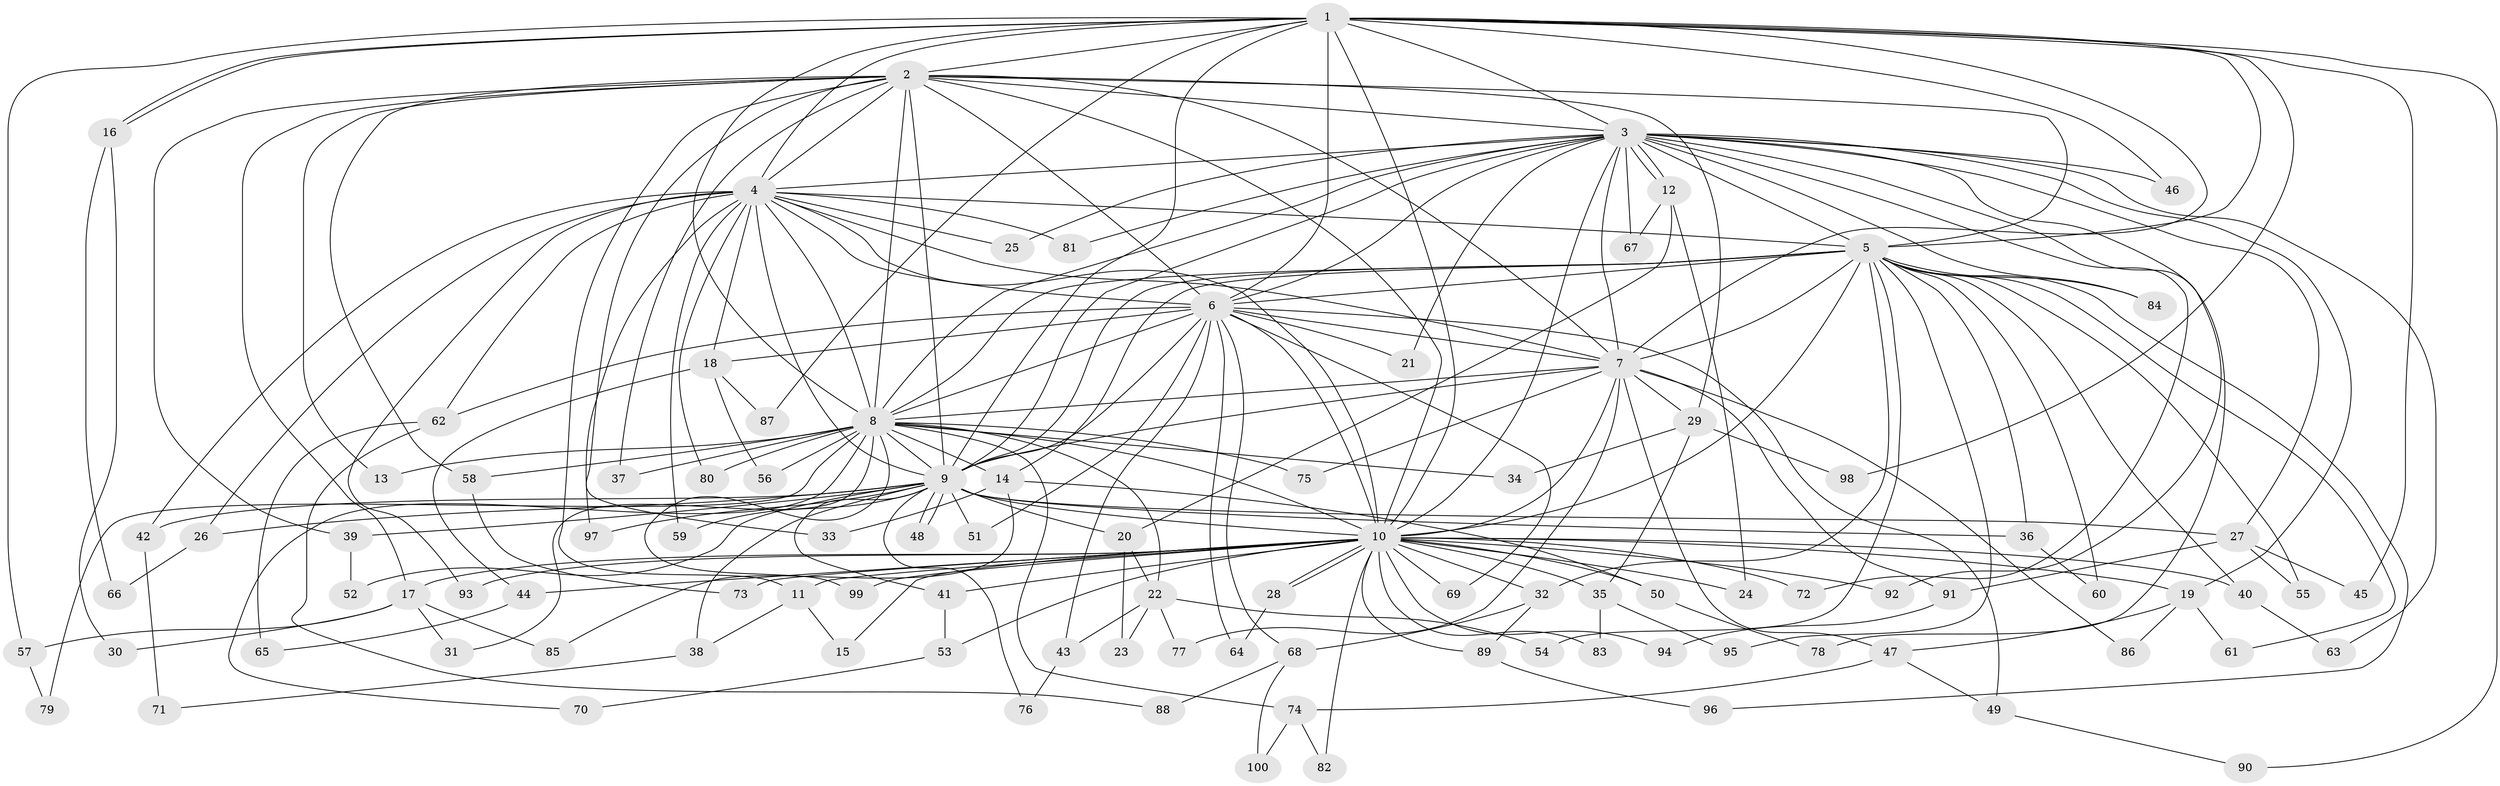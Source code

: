 // coarse degree distribution, {16: 0.014084507042253521, 27: 0.014084507042253521, 20: 0.014084507042253521, 14: 0.028169014084507043, 19: 0.014084507042253521, 17: 0.014084507042253521, 21: 0.014084507042253521, 31: 0.014084507042253521, 3: 0.2112676056338028, 5: 0.09859154929577464, 2: 0.4507042253521127, 4: 0.056338028169014086, 7: 0.014084507042253521, 6: 0.014084507042253521, 1: 0.028169014084507043}
// Generated by graph-tools (version 1.1) at 2025/51/02/27/25 19:51:42]
// undirected, 100 vertices, 225 edges
graph export_dot {
graph [start="1"]
  node [color=gray90,style=filled];
  1;
  2;
  3;
  4;
  5;
  6;
  7;
  8;
  9;
  10;
  11;
  12;
  13;
  14;
  15;
  16;
  17;
  18;
  19;
  20;
  21;
  22;
  23;
  24;
  25;
  26;
  27;
  28;
  29;
  30;
  31;
  32;
  33;
  34;
  35;
  36;
  37;
  38;
  39;
  40;
  41;
  42;
  43;
  44;
  45;
  46;
  47;
  48;
  49;
  50;
  51;
  52;
  53;
  54;
  55;
  56;
  57;
  58;
  59;
  60;
  61;
  62;
  63;
  64;
  65;
  66;
  67;
  68;
  69;
  70;
  71;
  72;
  73;
  74;
  75;
  76;
  77;
  78;
  79;
  80;
  81;
  82;
  83;
  84;
  85;
  86;
  87;
  88;
  89;
  90;
  91;
  92;
  93;
  94;
  95;
  96;
  97;
  98;
  99;
  100;
  1 -- 2;
  1 -- 3;
  1 -- 4;
  1 -- 5;
  1 -- 6;
  1 -- 7;
  1 -- 8;
  1 -- 9;
  1 -- 10;
  1 -- 16;
  1 -- 16;
  1 -- 45;
  1 -- 46;
  1 -- 57;
  1 -- 87;
  1 -- 90;
  1 -- 98;
  2 -- 3;
  2 -- 4;
  2 -- 5;
  2 -- 6;
  2 -- 7;
  2 -- 8;
  2 -- 9;
  2 -- 10;
  2 -- 11;
  2 -- 13;
  2 -- 17;
  2 -- 29;
  2 -- 33;
  2 -- 37;
  2 -- 39;
  2 -- 58;
  3 -- 4;
  3 -- 5;
  3 -- 6;
  3 -- 7;
  3 -- 8;
  3 -- 9;
  3 -- 10;
  3 -- 12;
  3 -- 12;
  3 -- 19;
  3 -- 21;
  3 -- 25;
  3 -- 27;
  3 -- 46;
  3 -- 63;
  3 -- 67;
  3 -- 72;
  3 -- 78;
  3 -- 81;
  3 -- 84;
  3 -- 92;
  4 -- 5;
  4 -- 6;
  4 -- 7;
  4 -- 8;
  4 -- 9;
  4 -- 10;
  4 -- 18;
  4 -- 25;
  4 -- 26;
  4 -- 42;
  4 -- 59;
  4 -- 62;
  4 -- 80;
  4 -- 81;
  4 -- 93;
  4 -- 97;
  5 -- 6;
  5 -- 7;
  5 -- 8;
  5 -- 9;
  5 -- 10;
  5 -- 14;
  5 -- 32;
  5 -- 36;
  5 -- 40;
  5 -- 54;
  5 -- 55;
  5 -- 60;
  5 -- 61;
  5 -- 84;
  5 -- 95;
  5 -- 96;
  6 -- 7;
  6 -- 8;
  6 -- 9;
  6 -- 10;
  6 -- 18;
  6 -- 21;
  6 -- 43;
  6 -- 49;
  6 -- 51;
  6 -- 62;
  6 -- 64;
  6 -- 68;
  6 -- 69;
  7 -- 8;
  7 -- 9;
  7 -- 10;
  7 -- 29;
  7 -- 47;
  7 -- 75;
  7 -- 77;
  7 -- 86;
  7 -- 91;
  8 -- 9;
  8 -- 10;
  8 -- 13;
  8 -- 14;
  8 -- 22;
  8 -- 31;
  8 -- 34;
  8 -- 37;
  8 -- 56;
  8 -- 58;
  8 -- 70;
  8 -- 74;
  8 -- 75;
  8 -- 79;
  8 -- 80;
  8 -- 99;
  9 -- 10;
  9 -- 20;
  9 -- 26;
  9 -- 27;
  9 -- 36;
  9 -- 38;
  9 -- 39;
  9 -- 41;
  9 -- 42;
  9 -- 48;
  9 -- 48;
  9 -- 51;
  9 -- 52;
  9 -- 59;
  9 -- 76;
  9 -- 97;
  10 -- 11;
  10 -- 15;
  10 -- 17;
  10 -- 19;
  10 -- 24;
  10 -- 28;
  10 -- 28;
  10 -- 32;
  10 -- 35;
  10 -- 40;
  10 -- 41;
  10 -- 44;
  10 -- 50;
  10 -- 53;
  10 -- 69;
  10 -- 72;
  10 -- 73;
  10 -- 82;
  10 -- 83;
  10 -- 89;
  10 -- 92;
  10 -- 93;
  10 -- 94;
  10 -- 99;
  11 -- 15;
  11 -- 38;
  12 -- 20;
  12 -- 24;
  12 -- 67;
  14 -- 33;
  14 -- 50;
  14 -- 85;
  16 -- 30;
  16 -- 66;
  17 -- 30;
  17 -- 31;
  17 -- 57;
  17 -- 85;
  18 -- 44;
  18 -- 56;
  18 -- 87;
  19 -- 47;
  19 -- 61;
  19 -- 86;
  20 -- 22;
  20 -- 23;
  22 -- 23;
  22 -- 43;
  22 -- 54;
  22 -- 77;
  26 -- 66;
  27 -- 45;
  27 -- 55;
  27 -- 91;
  28 -- 64;
  29 -- 34;
  29 -- 35;
  29 -- 98;
  32 -- 68;
  32 -- 89;
  35 -- 83;
  35 -- 95;
  36 -- 60;
  38 -- 71;
  39 -- 52;
  40 -- 63;
  41 -- 53;
  42 -- 71;
  43 -- 76;
  44 -- 65;
  47 -- 49;
  47 -- 74;
  49 -- 90;
  50 -- 78;
  53 -- 70;
  57 -- 79;
  58 -- 73;
  62 -- 65;
  62 -- 88;
  68 -- 88;
  68 -- 100;
  74 -- 82;
  74 -- 100;
  89 -- 96;
  91 -- 94;
}
